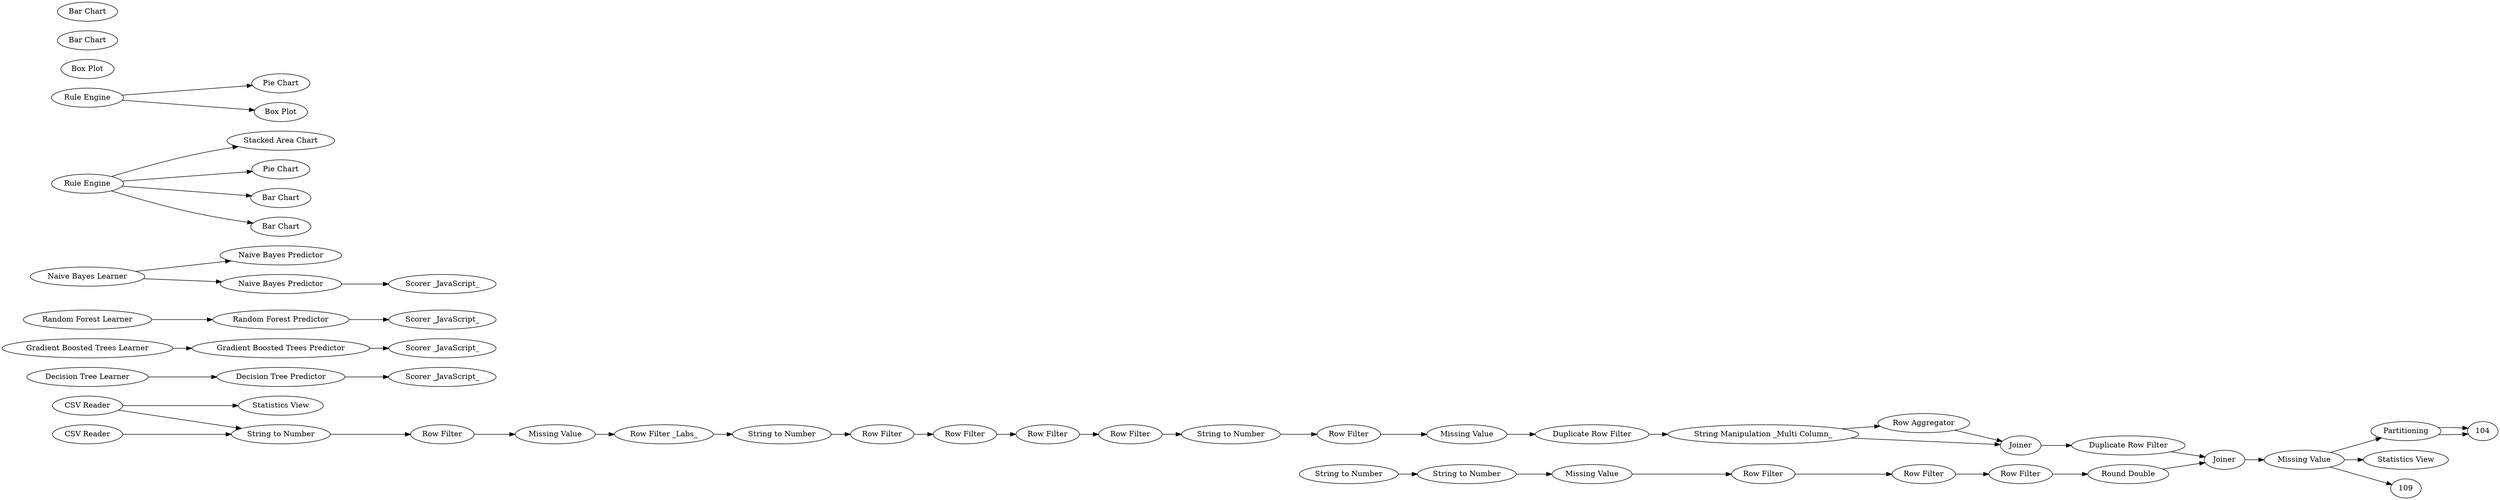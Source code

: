 digraph {
	24 [label="CSV Reader"]
	26 [label="CSV Reader"]
	67 [label=Partitioning]
	98 [label="Statistics View"]
	99 [label="Statistics View"]
	69 [label="Decision Tree Learner"]
	70 [label="Decision Tree Predictor"]
	71 [label="Scorer _JavaScript_"]
	88 [label="Gradient Boosted Trees Learner"]
	89 [label="Gradient Boosted Trees Predictor"]
	90 [label="Scorer _JavaScript_"]
	73 [label="Random Forest Predictor"]
	74 [label="Random Forest Learner"]
	75 [label="Scorer _JavaScript_"]
	91 [label="Naive Bayes Learner"]
	92 [label="Naive Bayes Predictor"]
	93 [label="Naive Bayes Predictor"]
	94 [label="Scorer _JavaScript_"]
	78 [label="Rule Engine"]
	79 [label="Stacked Area Chart"]
	80 [label="Rule Engine"]
	81 [label="Pie Chart"]
	84 [label="Pie Chart"]
	85 [label="Box Plot"]
	86 [label="Box Plot"]
	105 [label="Bar Chart"]
	106 [label="Bar Chart"]
	107 [label="Bar Chart"]
	108 [label="Bar Chart"]
	54 [label=Joiner]
	55 [label="Missing Value"]
	57 [label="String to Number"]
	58 [label="String to Number"]
	59 [label="Missing Value"]
	60 [label="Row Filter"]
	61 [label="Row Filter"]
	62 [label="Round Double"]
	63 [label="Row Filter"]
	27 [label="Missing Value"]
	31 [label="Row Filter"]
	32 [label="String to Number"]
	36 [label="Row Filter"]
	37 [label="Row Filter"]
	40 [label="String to Number"]
	41 [label="String to Number"]
	42 [label="Duplicate Row Filter"]
	43 [label="Row Filter"]
	44 [label="Missing Value"]
	47 [label="String Manipulation _Multi Column_"]
	48 [label="Row Aggregator"]
	49 [label=Joiner]
	50 [label="Row Filter _Labs_"]
	51 [label="Duplicate Row Filter"]
	52 [label="Row Filter"]
	53 [label="Row Filter"]
	69 -> 70
	70 -> 71
	88 -> 89
	89 -> 90
	73 -> 75
	74 -> 73
	91 -> 93
	91 -> 92
	93 -> 94
	78 -> 79
	78 -> 108
	78 -> 107
	78 -> 84
	80 -> 81
	80 -> 85
	57 -> 58
	58 -> 59
	59 -> 60
	60 -> 61
	61 -> 63
	63 -> 62
	27 -> 50
	31 -> 36
	32 -> 43
	36 -> 37
	37 -> 53
	40 -> 52
	41 -> 31
	42 -> 47
	43 -> 27
	44 -> 42
	47 -> 49
	47 -> 48
	48 -> 49
	49 -> 51
	50 -> 41
	52 -> 44
	53 -> 40
	54 -> 55
	62 -> 54
	51 -> 54
	24 -> 32
	24 -> 98
	26 -> 32
	67 -> 104
	67 -> 104
	55 -> 109
	55 -> 67
	55 -> 99
	rankdir=LR
}
